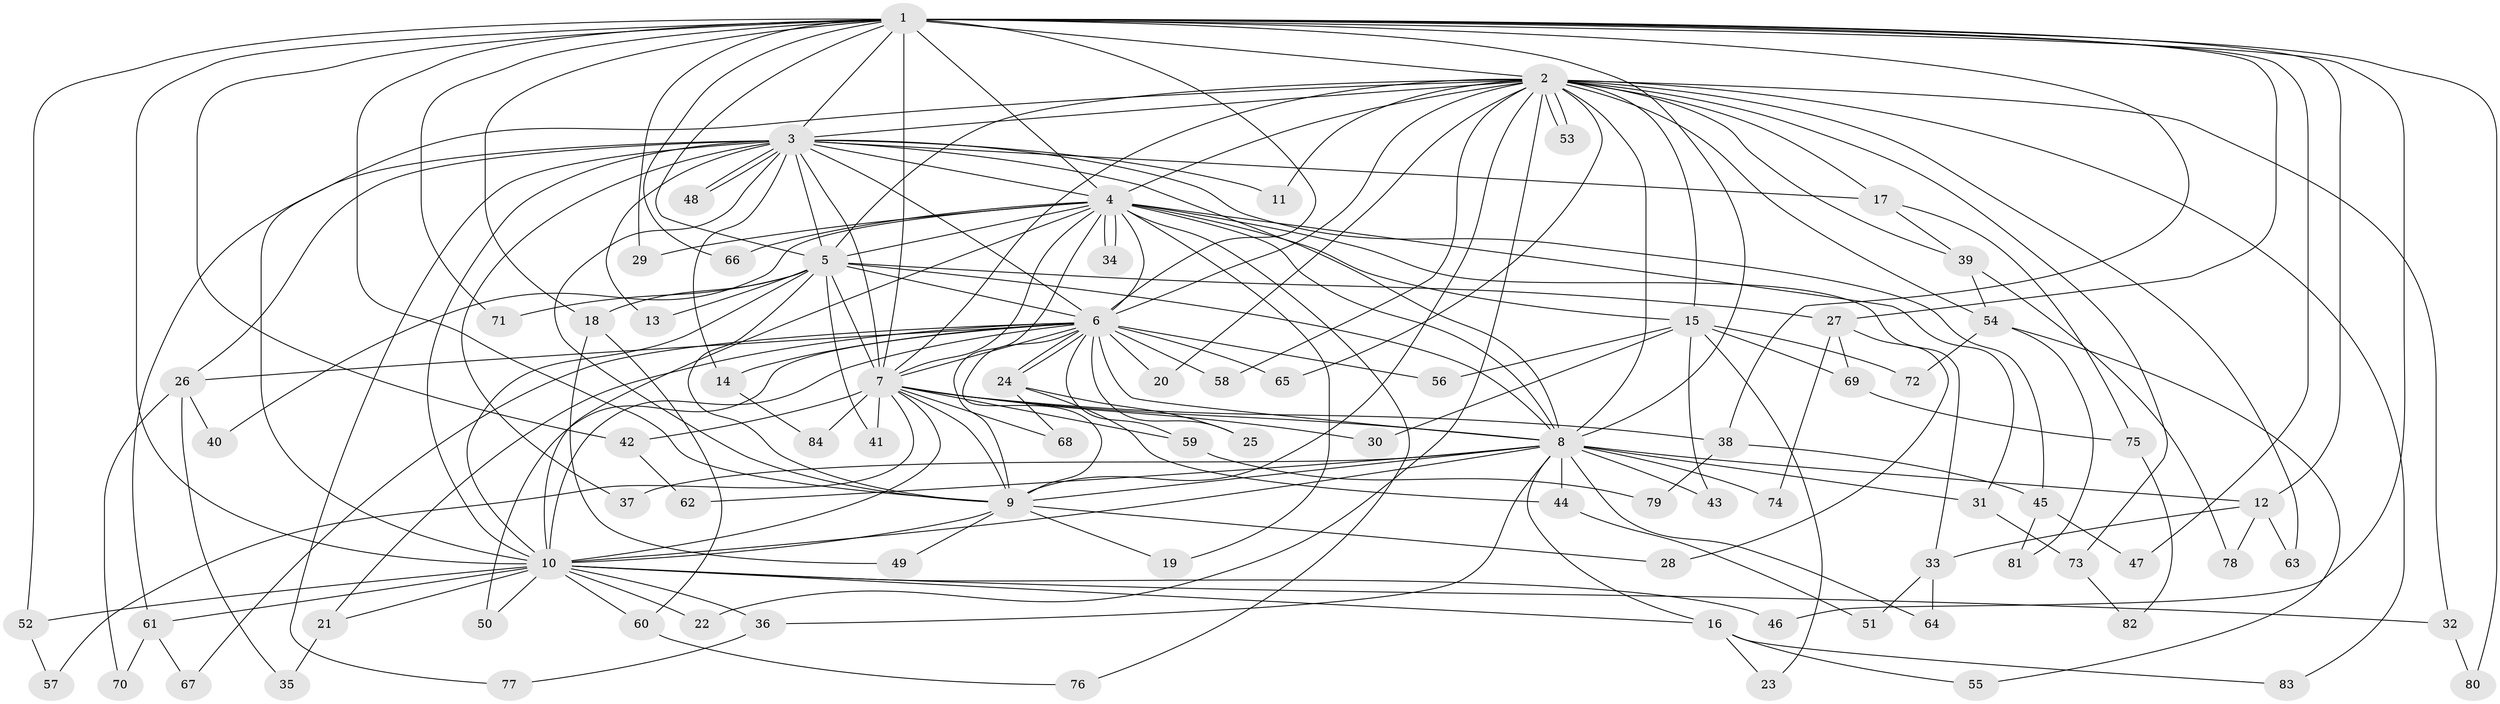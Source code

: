 // coarse degree distribution, {15: 0.058823529411764705, 14: 0.029411764705882353, 16: 0.029411764705882353, 11: 0.029411764705882353, 13: 0.058823529411764705, 12: 0.029411764705882353, 4: 0.20588235294117646, 7: 0.029411764705882353, 2: 0.11764705882352941, 3: 0.17647058823529413, 10: 0.029411764705882353, 6: 0.08823529411764706, 5: 0.08823529411764706, 1: 0.029411764705882353}
// Generated by graph-tools (version 1.1) at 2025/49/03/04/25 22:49:56]
// undirected, 84 vertices, 193 edges
graph export_dot {
  node [color=gray90,style=filled];
  1;
  2;
  3;
  4;
  5;
  6;
  7;
  8;
  9;
  10;
  11;
  12;
  13;
  14;
  15;
  16;
  17;
  18;
  19;
  20;
  21;
  22;
  23;
  24;
  25;
  26;
  27;
  28;
  29;
  30;
  31;
  32;
  33;
  34;
  35;
  36;
  37;
  38;
  39;
  40;
  41;
  42;
  43;
  44;
  45;
  46;
  47;
  48;
  49;
  50;
  51;
  52;
  53;
  54;
  55;
  56;
  57;
  58;
  59;
  60;
  61;
  62;
  63;
  64;
  65;
  66;
  67;
  68;
  69;
  70;
  71;
  72;
  73;
  74;
  75;
  76;
  77;
  78;
  79;
  80;
  81;
  82;
  83;
  84;
  1 -- 2;
  1 -- 3;
  1 -- 4;
  1 -- 5;
  1 -- 6;
  1 -- 7;
  1 -- 8;
  1 -- 9;
  1 -- 10;
  1 -- 12;
  1 -- 18;
  1 -- 27;
  1 -- 29;
  1 -- 38;
  1 -- 42;
  1 -- 46;
  1 -- 47;
  1 -- 52;
  1 -- 66;
  1 -- 71;
  1 -- 80;
  2 -- 3;
  2 -- 4;
  2 -- 5;
  2 -- 6;
  2 -- 7;
  2 -- 8;
  2 -- 9;
  2 -- 10;
  2 -- 11;
  2 -- 15;
  2 -- 17;
  2 -- 20;
  2 -- 22;
  2 -- 32;
  2 -- 39;
  2 -- 53;
  2 -- 53;
  2 -- 54;
  2 -- 58;
  2 -- 63;
  2 -- 65;
  2 -- 73;
  2 -- 83;
  3 -- 4;
  3 -- 5;
  3 -- 6;
  3 -- 7;
  3 -- 8;
  3 -- 9;
  3 -- 10;
  3 -- 11;
  3 -- 13;
  3 -- 14;
  3 -- 17;
  3 -- 26;
  3 -- 37;
  3 -- 45;
  3 -- 48;
  3 -- 48;
  3 -- 61;
  3 -- 77;
  4 -- 5;
  4 -- 6;
  4 -- 7;
  4 -- 8;
  4 -- 9;
  4 -- 10;
  4 -- 15;
  4 -- 19;
  4 -- 29;
  4 -- 31;
  4 -- 33;
  4 -- 34;
  4 -- 34;
  4 -- 40;
  4 -- 66;
  4 -- 76;
  5 -- 6;
  5 -- 7;
  5 -- 8;
  5 -- 9;
  5 -- 10;
  5 -- 13;
  5 -- 18;
  5 -- 27;
  5 -- 41;
  5 -- 71;
  6 -- 7;
  6 -- 8;
  6 -- 9;
  6 -- 10;
  6 -- 14;
  6 -- 20;
  6 -- 21;
  6 -- 24;
  6 -- 24;
  6 -- 25;
  6 -- 26;
  6 -- 50;
  6 -- 56;
  6 -- 58;
  6 -- 59;
  6 -- 65;
  6 -- 67;
  7 -- 8;
  7 -- 9;
  7 -- 10;
  7 -- 30;
  7 -- 38;
  7 -- 41;
  7 -- 42;
  7 -- 57;
  7 -- 59;
  7 -- 68;
  7 -- 84;
  8 -- 9;
  8 -- 10;
  8 -- 12;
  8 -- 16;
  8 -- 31;
  8 -- 36;
  8 -- 37;
  8 -- 43;
  8 -- 44;
  8 -- 62;
  8 -- 64;
  8 -- 74;
  9 -- 10;
  9 -- 19;
  9 -- 28;
  9 -- 49;
  10 -- 16;
  10 -- 21;
  10 -- 22;
  10 -- 32;
  10 -- 36;
  10 -- 46;
  10 -- 50;
  10 -- 52;
  10 -- 60;
  10 -- 61;
  12 -- 33;
  12 -- 63;
  12 -- 78;
  14 -- 84;
  15 -- 23;
  15 -- 30;
  15 -- 43;
  15 -- 56;
  15 -- 69;
  15 -- 72;
  16 -- 23;
  16 -- 55;
  16 -- 83;
  17 -- 39;
  17 -- 75;
  18 -- 49;
  18 -- 60;
  21 -- 35;
  24 -- 25;
  24 -- 44;
  24 -- 68;
  26 -- 35;
  26 -- 40;
  26 -- 70;
  27 -- 28;
  27 -- 69;
  27 -- 74;
  31 -- 73;
  32 -- 80;
  33 -- 51;
  33 -- 64;
  36 -- 77;
  38 -- 45;
  38 -- 79;
  39 -- 54;
  39 -- 78;
  42 -- 62;
  44 -- 51;
  45 -- 47;
  45 -- 81;
  52 -- 57;
  54 -- 55;
  54 -- 72;
  54 -- 81;
  59 -- 79;
  60 -- 76;
  61 -- 67;
  61 -- 70;
  69 -- 75;
  73 -- 82;
  75 -- 82;
}
